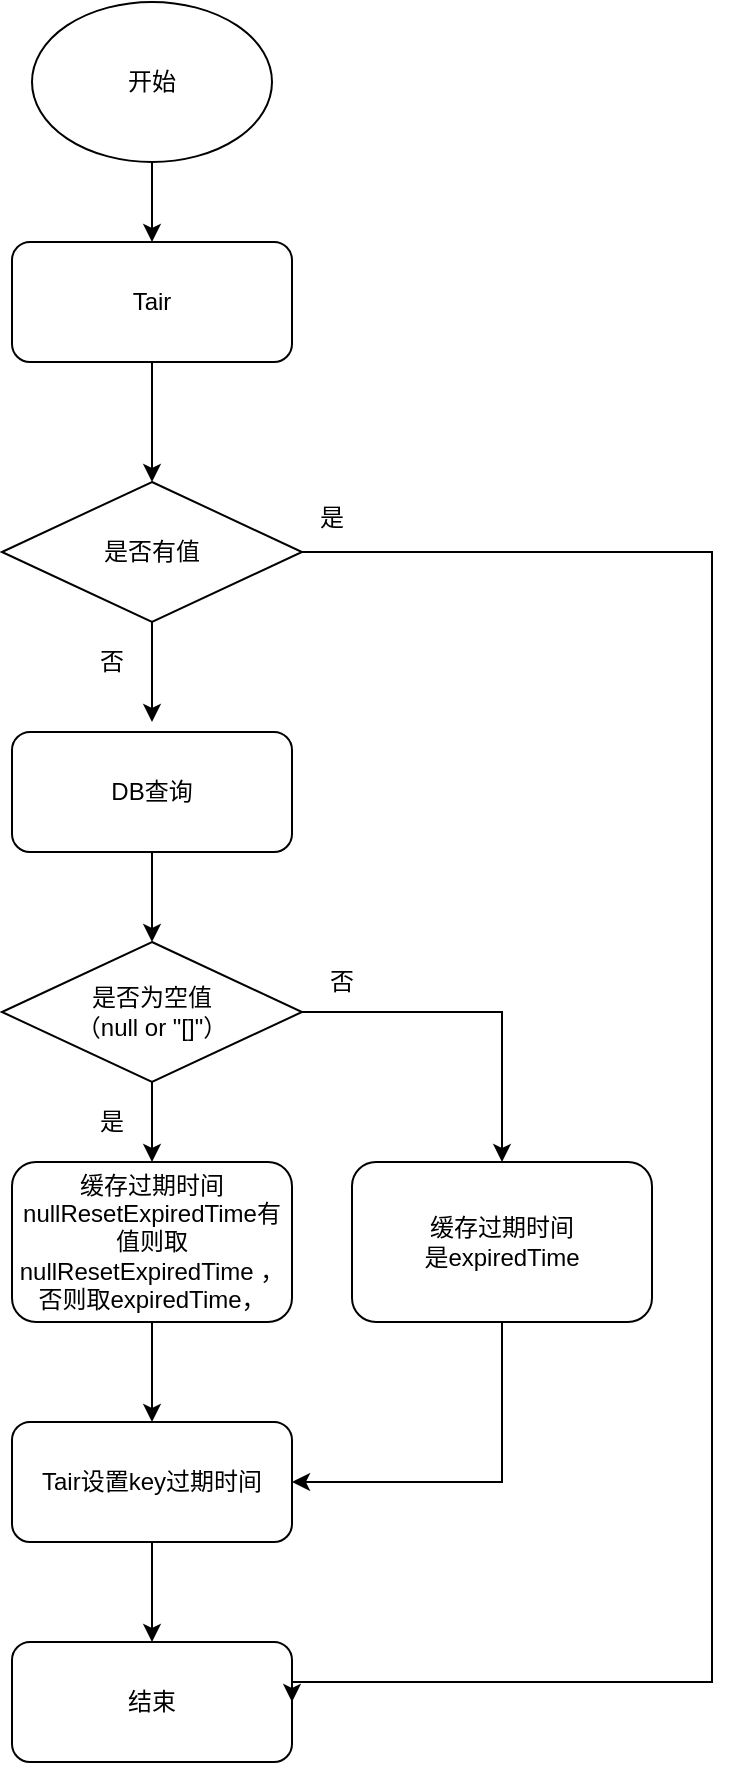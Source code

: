 <mxfile version="25.0.3">
  <diagram name="第 1 页" id="a4ExYnm9axwF2dc6-GhR">
    <mxGraphModel dx="1280" dy="677" grid="1" gridSize="10" guides="1" tooltips="1" connect="1" arrows="1" fold="1" page="1" pageScale="1" pageWidth="827" pageHeight="1169" math="0" shadow="0">
      <root>
        <mxCell id="0" />
        <mxCell id="1" parent="0" />
        <mxCell id="10Q4ESYdWesnceg-2t6Q-7" style="edgeStyle=orthogonalEdgeStyle;rounded=0;orthogonalLoop=1;jettySize=auto;html=1;exitX=0.5;exitY=1;exitDx=0;exitDy=0;entryX=0.5;entryY=0;entryDx=0;entryDy=0;" parent="1" source="10Q4ESYdWesnceg-2t6Q-1" target="10Q4ESYdWesnceg-2t6Q-2" edge="1">
          <mxGeometry relative="1" as="geometry" />
        </mxCell>
        <mxCell id="10Q4ESYdWesnceg-2t6Q-1" value="开始" style="ellipse;whiteSpace=wrap;html=1;fillColor=none;" parent="1" vertex="1">
          <mxGeometry x="230" y="70" width="120" height="80" as="geometry" />
        </mxCell>
        <mxCell id="10Q4ESYdWesnceg-2t6Q-8" style="edgeStyle=orthogonalEdgeStyle;rounded=0;orthogonalLoop=1;jettySize=auto;html=1;exitX=0.5;exitY=1;exitDx=0;exitDy=0;" parent="1" source="10Q4ESYdWesnceg-2t6Q-2" target="10Q4ESYdWesnceg-2t6Q-3" edge="1">
          <mxGeometry relative="1" as="geometry" />
        </mxCell>
        <mxCell id="10Q4ESYdWesnceg-2t6Q-2" value="Tair" style="rounded=1;whiteSpace=wrap;html=1;fillColor=none;" parent="1" vertex="1">
          <mxGeometry x="220" y="190" width="140" height="60" as="geometry" />
        </mxCell>
        <mxCell id="10Q4ESYdWesnceg-2t6Q-10" style="edgeStyle=orthogonalEdgeStyle;rounded=0;orthogonalLoop=1;jettySize=auto;html=1;exitX=1;exitY=0.5;exitDx=0;exitDy=0;entryX=1;entryY=0.5;entryDx=0;entryDy=0;" parent="1" source="10Q4ESYdWesnceg-2t6Q-3" target="Wo2rvVXjl2BgDi9NEdft-8" edge="1">
          <mxGeometry relative="1" as="geometry">
            <mxPoint x="430" y="345" as="targetPoint" />
            <Array as="points">
              <mxPoint x="570" y="345" />
              <mxPoint x="570" y="910" />
            </Array>
          </mxGeometry>
        </mxCell>
        <mxCell id="10Q4ESYdWesnceg-2t6Q-13" style="edgeStyle=orthogonalEdgeStyle;rounded=0;orthogonalLoop=1;jettySize=auto;html=1;exitX=0.5;exitY=1;exitDx=0;exitDy=0;entryX=0.5;entryY=0;entryDx=0;entryDy=0;" parent="1" source="10Q4ESYdWesnceg-2t6Q-3" edge="1">
          <mxGeometry relative="1" as="geometry">
            <mxPoint x="290" y="430" as="targetPoint" />
          </mxGeometry>
        </mxCell>
        <mxCell id="10Q4ESYdWesnceg-2t6Q-3" value="是否有值" style="rhombus;whiteSpace=wrap;html=1;fillColor=none;" parent="1" vertex="1">
          <mxGeometry x="215" y="310" width="150" height="70" as="geometry" />
        </mxCell>
        <mxCell id="10Q4ESYdWesnceg-2t6Q-22" value="是" style="text;html=1;align=center;verticalAlign=middle;whiteSpace=wrap;rounded=0;" parent="1" vertex="1">
          <mxGeometry x="360" y="317.5" width="40" height="20" as="geometry" />
        </mxCell>
        <mxCell id="10Q4ESYdWesnceg-2t6Q-26" value="否" style="text;html=1;align=center;verticalAlign=middle;whiteSpace=wrap;rounded=0;" parent="1" vertex="1">
          <mxGeometry x="250" y="390" width="40" height="20" as="geometry" />
        </mxCell>
        <mxCell id="Wo2rvVXjl2BgDi9NEdft-3" style="edgeStyle=orthogonalEdgeStyle;rounded=0;orthogonalLoop=1;jettySize=auto;html=1;exitX=0.5;exitY=1;exitDx=0;exitDy=0;entryX=0.5;entryY=0;entryDx=0;entryDy=0;" edge="1" parent="1" source="Wo2rvVXjl2BgDi9NEdft-1" target="Wo2rvVXjl2BgDi9NEdft-2">
          <mxGeometry relative="1" as="geometry" />
        </mxCell>
        <mxCell id="Wo2rvVXjl2BgDi9NEdft-1" value="DB查询" style="rounded=1;whiteSpace=wrap;html=1;fillColor=none;" vertex="1" parent="1">
          <mxGeometry x="220" y="435" width="140" height="60" as="geometry" />
        </mxCell>
        <mxCell id="Wo2rvVXjl2BgDi9NEdft-5" style="edgeStyle=orthogonalEdgeStyle;rounded=0;orthogonalLoop=1;jettySize=auto;html=1;exitX=0.5;exitY=1;exitDx=0;exitDy=0;entryX=0.5;entryY=0;entryDx=0;entryDy=0;" edge="1" parent="1" source="Wo2rvVXjl2BgDi9NEdft-2" target="Wo2rvVXjl2BgDi9NEdft-4">
          <mxGeometry relative="1" as="geometry" />
        </mxCell>
        <mxCell id="Wo2rvVXjl2BgDi9NEdft-16" style="edgeStyle=orthogonalEdgeStyle;rounded=0;orthogonalLoop=1;jettySize=auto;html=1;exitX=1;exitY=0.5;exitDx=0;exitDy=0;entryX=0.5;entryY=0;entryDx=0;entryDy=0;" edge="1" parent="1" source="Wo2rvVXjl2BgDi9NEdft-2" target="Wo2rvVXjl2BgDi9NEdft-15">
          <mxGeometry relative="1" as="geometry" />
        </mxCell>
        <mxCell id="Wo2rvVXjl2BgDi9NEdft-2" value="是否为空值&lt;div&gt;（null or &quot;[]&quot;）&lt;/div&gt;" style="rhombus;whiteSpace=wrap;html=1;fillColor=none;" vertex="1" parent="1">
          <mxGeometry x="215" y="540" width="150" height="70" as="geometry" />
        </mxCell>
        <mxCell id="Wo2rvVXjl2BgDi9NEdft-7" style="edgeStyle=orthogonalEdgeStyle;rounded=0;orthogonalLoop=1;jettySize=auto;html=1;exitX=0.5;exitY=1;exitDx=0;exitDy=0;entryX=0.5;entryY=0;entryDx=0;entryDy=0;" edge="1" parent="1" source="Wo2rvVXjl2BgDi9NEdft-4" target="Wo2rvVXjl2BgDi9NEdft-6">
          <mxGeometry relative="1" as="geometry" />
        </mxCell>
        <mxCell id="Wo2rvVXjl2BgDi9NEdft-4" value="&lt;div&gt;缓存过期时间&lt;/div&gt;&lt;div&gt;nullResetExpiredTime有值则取&lt;span style=&quot;background-color: initial;&quot;&gt;nullResetExpiredTime ，否则取&lt;/span&gt;&lt;span style=&quot;background-color: initial;&quot;&gt;expiredTime，&lt;/span&gt;&lt;/div&gt;" style="rounded=1;whiteSpace=wrap;html=1;fillColor=none;" vertex="1" parent="1">
          <mxGeometry x="220" y="650" width="140" height="80" as="geometry" />
        </mxCell>
        <mxCell id="Wo2rvVXjl2BgDi9NEdft-9" style="edgeStyle=orthogonalEdgeStyle;rounded=0;orthogonalLoop=1;jettySize=auto;html=1;exitX=0.5;exitY=1;exitDx=0;exitDy=0;entryX=0.5;entryY=0;entryDx=0;entryDy=0;" edge="1" parent="1" source="Wo2rvVXjl2BgDi9NEdft-6" target="Wo2rvVXjl2BgDi9NEdft-8">
          <mxGeometry relative="1" as="geometry" />
        </mxCell>
        <mxCell id="Wo2rvVXjl2BgDi9NEdft-6" value="Tair设置key过期时间" style="rounded=1;whiteSpace=wrap;html=1;fillColor=none;" vertex="1" parent="1">
          <mxGeometry x="220" y="780" width="140" height="60" as="geometry" />
        </mxCell>
        <mxCell id="Wo2rvVXjl2BgDi9NEdft-8" value="结束" style="rounded=1;whiteSpace=wrap;html=1;fillColor=none;" vertex="1" parent="1">
          <mxGeometry x="220" y="890" width="140" height="60" as="geometry" />
        </mxCell>
        <mxCell id="Wo2rvVXjl2BgDi9NEdft-12" value="否" style="text;html=1;align=center;verticalAlign=middle;whiteSpace=wrap;rounded=0;" vertex="1" parent="1">
          <mxGeometry x="365" y="550" width="40" height="20" as="geometry" />
        </mxCell>
        <mxCell id="Wo2rvVXjl2BgDi9NEdft-13" value="是" style="text;html=1;align=center;verticalAlign=middle;whiteSpace=wrap;rounded=0;" vertex="1" parent="1">
          <mxGeometry x="250" y="620" width="40" height="20" as="geometry" />
        </mxCell>
        <mxCell id="Wo2rvVXjl2BgDi9NEdft-17" style="edgeStyle=orthogonalEdgeStyle;rounded=0;orthogonalLoop=1;jettySize=auto;html=1;exitX=0.5;exitY=1;exitDx=0;exitDy=0;entryX=1;entryY=0.5;entryDx=0;entryDy=0;" edge="1" parent="1" source="Wo2rvVXjl2BgDi9NEdft-15" target="Wo2rvVXjl2BgDi9NEdft-6">
          <mxGeometry relative="1" as="geometry" />
        </mxCell>
        <mxCell id="Wo2rvVXjl2BgDi9NEdft-15" value="缓存过期时间&lt;div&gt;是expiredTime&lt;/div&gt;" style="rounded=1;whiteSpace=wrap;html=1;fillColor=none;" vertex="1" parent="1">
          <mxGeometry x="390" y="650" width="150" height="80" as="geometry" />
        </mxCell>
      </root>
    </mxGraphModel>
  </diagram>
</mxfile>
